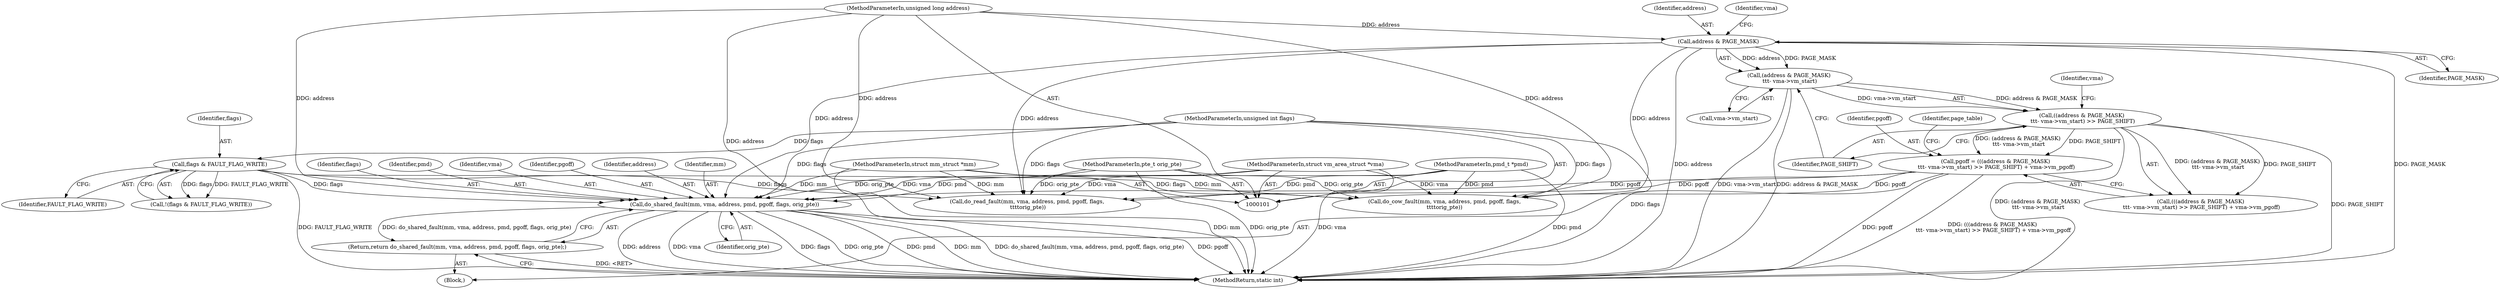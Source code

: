 digraph "0_linux_6b7339f4c31ad69c8e9c0b2859276e22cf72176d_0@pointer" {
"1000168" [label="(Call,do_shared_fault(mm, vma, address, pmd, pgoff, flags, orig_pte))"];
"1000102" [label="(MethodParameterIn,struct mm_struct *mm)"];
"1000103" [label="(MethodParameterIn,struct vm_area_struct *vma)"];
"1000116" [label="(Call,address & PAGE_MASK)"];
"1000104" [label="(MethodParameterIn,unsigned long address)"];
"1000106" [label="(MethodParameterIn,pmd_t *pmd)"];
"1000111" [label="(Call,pgoff = (((address & PAGE_MASK)\n \t\t\t- vma->vm_start) >> PAGE_SHIFT) + vma->vm_pgoff)"];
"1000114" [label="(Call,((address & PAGE_MASK)\n \t\t\t- vma->vm_start) >> PAGE_SHIFT)"];
"1000115" [label="(Call,(address & PAGE_MASK)\n \t\t\t- vma->vm_start)"];
"1000139" [label="(Call,flags & FAULT_FLAG_WRITE)"];
"1000107" [label="(MethodParameterIn,unsigned int flags)"];
"1000108" [label="(MethodParameterIn,pte_t orig_pte)"];
"1000167" [label="(Return,return do_shared_fault(mm, vma, address, pmd, pgoff, flags, orig_pte);)"];
"1000114" [label="(Call,((address & PAGE_MASK)\n \t\t\t- vma->vm_start) >> PAGE_SHIFT)"];
"1000169" [label="(Identifier,mm)"];
"1000143" [label="(Call,do_read_fault(mm, vma, address, pmd, pgoff, flags,\n \t\t\t\torig_pte))"];
"1000167" [label="(Return,return do_shared_fault(mm, vma, address, pmd, pgoff, flags, orig_pte);)"];
"1000172" [label="(Identifier,pmd)"];
"1000113" [label="(Call,(((address & PAGE_MASK)\n \t\t\t- vma->vm_start) >> PAGE_SHIFT) + vma->vm_pgoff)"];
"1000117" [label="(Identifier,address)"];
"1000104" [label="(MethodParameterIn,unsigned long address)"];
"1000107" [label="(MethodParameterIn,unsigned int flags)"];
"1000174" [label="(Identifier,flags)"];
"1000116" [label="(Call,address & PAGE_MASK)"];
"1000120" [label="(Identifier,vma)"];
"1000127" [label="(Identifier,page_table)"];
"1000111" [label="(Call,pgoff = (((address & PAGE_MASK)\n \t\t\t- vma->vm_start) >> PAGE_SHIFT) + vma->vm_pgoff)"];
"1000115" [label="(Call,(address & PAGE_MASK)\n \t\t\t- vma->vm_start)"];
"1000124" [label="(Identifier,vma)"];
"1000103" [label="(MethodParameterIn,struct vm_area_struct *vma)"];
"1000159" [label="(Call,do_cow_fault(mm, vma, address, pmd, pgoff, flags,\n\t\t\t\torig_pte))"];
"1000112" [label="(Identifier,pgoff)"];
"1000175" [label="(Identifier,orig_pte)"];
"1000170" [label="(Identifier,vma)"];
"1000176" [label="(MethodReturn,static int)"];
"1000173" [label="(Identifier,pgoff)"];
"1000118" [label="(Identifier,PAGE_MASK)"];
"1000140" [label="(Identifier,flags)"];
"1000108" [label="(MethodParameterIn,pte_t orig_pte)"];
"1000141" [label="(Identifier,FAULT_FLAG_WRITE)"];
"1000139" [label="(Call,flags & FAULT_FLAG_WRITE)"];
"1000168" [label="(Call,do_shared_fault(mm, vma, address, pmd, pgoff, flags, orig_pte))"];
"1000171" [label="(Identifier,address)"];
"1000119" [label="(Call,vma->vm_start)"];
"1000122" [label="(Identifier,PAGE_SHIFT)"];
"1000138" [label="(Call,!(flags & FAULT_FLAG_WRITE))"];
"1000109" [label="(Block,)"];
"1000106" [label="(MethodParameterIn,pmd_t *pmd)"];
"1000102" [label="(MethodParameterIn,struct mm_struct *mm)"];
"1000168" -> "1000167"  [label="AST: "];
"1000168" -> "1000175"  [label="CFG: "];
"1000169" -> "1000168"  [label="AST: "];
"1000170" -> "1000168"  [label="AST: "];
"1000171" -> "1000168"  [label="AST: "];
"1000172" -> "1000168"  [label="AST: "];
"1000173" -> "1000168"  [label="AST: "];
"1000174" -> "1000168"  [label="AST: "];
"1000175" -> "1000168"  [label="AST: "];
"1000167" -> "1000168"  [label="CFG: "];
"1000168" -> "1000176"  [label="DDG: pmd"];
"1000168" -> "1000176"  [label="DDG: mm"];
"1000168" -> "1000176"  [label="DDG: do_shared_fault(mm, vma, address, pmd, pgoff, flags, orig_pte)"];
"1000168" -> "1000176"  [label="DDG: pgoff"];
"1000168" -> "1000176"  [label="DDG: address"];
"1000168" -> "1000176"  [label="DDG: vma"];
"1000168" -> "1000176"  [label="DDG: flags"];
"1000168" -> "1000176"  [label="DDG: orig_pte"];
"1000168" -> "1000167"  [label="DDG: do_shared_fault(mm, vma, address, pmd, pgoff, flags, orig_pte)"];
"1000102" -> "1000168"  [label="DDG: mm"];
"1000103" -> "1000168"  [label="DDG: vma"];
"1000116" -> "1000168"  [label="DDG: address"];
"1000104" -> "1000168"  [label="DDG: address"];
"1000106" -> "1000168"  [label="DDG: pmd"];
"1000111" -> "1000168"  [label="DDG: pgoff"];
"1000139" -> "1000168"  [label="DDG: flags"];
"1000107" -> "1000168"  [label="DDG: flags"];
"1000108" -> "1000168"  [label="DDG: orig_pte"];
"1000102" -> "1000101"  [label="AST: "];
"1000102" -> "1000176"  [label="DDG: mm"];
"1000102" -> "1000143"  [label="DDG: mm"];
"1000102" -> "1000159"  [label="DDG: mm"];
"1000103" -> "1000101"  [label="AST: "];
"1000103" -> "1000176"  [label="DDG: vma"];
"1000103" -> "1000143"  [label="DDG: vma"];
"1000103" -> "1000159"  [label="DDG: vma"];
"1000116" -> "1000115"  [label="AST: "];
"1000116" -> "1000118"  [label="CFG: "];
"1000117" -> "1000116"  [label="AST: "];
"1000118" -> "1000116"  [label="AST: "];
"1000120" -> "1000116"  [label="CFG: "];
"1000116" -> "1000176"  [label="DDG: PAGE_MASK"];
"1000116" -> "1000176"  [label="DDG: address"];
"1000116" -> "1000115"  [label="DDG: address"];
"1000116" -> "1000115"  [label="DDG: PAGE_MASK"];
"1000104" -> "1000116"  [label="DDG: address"];
"1000116" -> "1000143"  [label="DDG: address"];
"1000116" -> "1000159"  [label="DDG: address"];
"1000104" -> "1000101"  [label="AST: "];
"1000104" -> "1000176"  [label="DDG: address"];
"1000104" -> "1000143"  [label="DDG: address"];
"1000104" -> "1000159"  [label="DDG: address"];
"1000106" -> "1000101"  [label="AST: "];
"1000106" -> "1000176"  [label="DDG: pmd"];
"1000106" -> "1000143"  [label="DDG: pmd"];
"1000106" -> "1000159"  [label="DDG: pmd"];
"1000111" -> "1000109"  [label="AST: "];
"1000111" -> "1000113"  [label="CFG: "];
"1000112" -> "1000111"  [label="AST: "];
"1000113" -> "1000111"  [label="AST: "];
"1000127" -> "1000111"  [label="CFG: "];
"1000111" -> "1000176"  [label="DDG: pgoff"];
"1000111" -> "1000176"  [label="DDG: (((address & PAGE_MASK)\n \t\t\t- vma->vm_start) >> PAGE_SHIFT) + vma->vm_pgoff"];
"1000114" -> "1000111"  [label="DDG: (address & PAGE_MASK)\n \t\t\t- vma->vm_start"];
"1000114" -> "1000111"  [label="DDG: PAGE_SHIFT"];
"1000111" -> "1000143"  [label="DDG: pgoff"];
"1000111" -> "1000159"  [label="DDG: pgoff"];
"1000114" -> "1000113"  [label="AST: "];
"1000114" -> "1000122"  [label="CFG: "];
"1000115" -> "1000114"  [label="AST: "];
"1000122" -> "1000114"  [label="AST: "];
"1000124" -> "1000114"  [label="CFG: "];
"1000114" -> "1000176"  [label="DDG: (address & PAGE_MASK)\n \t\t\t- vma->vm_start"];
"1000114" -> "1000176"  [label="DDG: PAGE_SHIFT"];
"1000114" -> "1000113"  [label="DDG: (address & PAGE_MASK)\n \t\t\t- vma->vm_start"];
"1000114" -> "1000113"  [label="DDG: PAGE_SHIFT"];
"1000115" -> "1000114"  [label="DDG: address & PAGE_MASK"];
"1000115" -> "1000114"  [label="DDG: vma->vm_start"];
"1000115" -> "1000119"  [label="CFG: "];
"1000119" -> "1000115"  [label="AST: "];
"1000122" -> "1000115"  [label="CFG: "];
"1000115" -> "1000176"  [label="DDG: vma->vm_start"];
"1000115" -> "1000176"  [label="DDG: address & PAGE_MASK"];
"1000139" -> "1000138"  [label="AST: "];
"1000139" -> "1000141"  [label="CFG: "];
"1000140" -> "1000139"  [label="AST: "];
"1000141" -> "1000139"  [label="AST: "];
"1000138" -> "1000139"  [label="CFG: "];
"1000139" -> "1000176"  [label="DDG: FAULT_FLAG_WRITE"];
"1000139" -> "1000138"  [label="DDG: flags"];
"1000139" -> "1000138"  [label="DDG: FAULT_FLAG_WRITE"];
"1000107" -> "1000139"  [label="DDG: flags"];
"1000139" -> "1000143"  [label="DDG: flags"];
"1000139" -> "1000159"  [label="DDG: flags"];
"1000107" -> "1000101"  [label="AST: "];
"1000107" -> "1000176"  [label="DDG: flags"];
"1000107" -> "1000143"  [label="DDG: flags"];
"1000107" -> "1000159"  [label="DDG: flags"];
"1000108" -> "1000101"  [label="AST: "];
"1000108" -> "1000176"  [label="DDG: orig_pte"];
"1000108" -> "1000143"  [label="DDG: orig_pte"];
"1000108" -> "1000159"  [label="DDG: orig_pte"];
"1000167" -> "1000109"  [label="AST: "];
"1000176" -> "1000167"  [label="CFG: "];
"1000167" -> "1000176"  [label="DDG: <RET>"];
}
